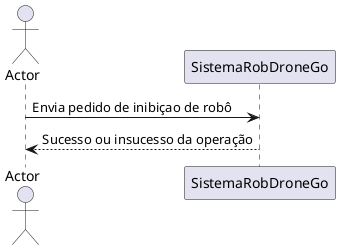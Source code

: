 @startuml vp1
actor Actor as actor
participant SistemaRobDroneGo as srdg
actor -> srdg: Envia pedido de inibiçao de robô
srdg --> actor: Sucesso ou insucesso da operação
@enduml
